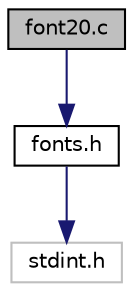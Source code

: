 digraph "font20.c"
{
 // LATEX_PDF_SIZE
  bgcolor="transparent";
  edge [fontname="Helvetica",fontsize="10",labelfontname="Helvetica",labelfontsize="10"];
  node [fontname="Helvetica",fontsize="10",shape=record];
  Node1 [label="font20.c",height=0.2,width=0.4,color="black", fillcolor="grey75", style="filled", fontcolor="black",tooltip="This file provides text font20 for STM32xx-EVAL's LCD driver."];
  Node1 -> Node2 [color="midnightblue",fontsize="10",style="solid",fontname="Helvetica"];
  Node2 [label="fonts.h",height=0.2,width=0.4,color="black",URL="$fonts_8h.html",tooltip="Header for fonts.c file."];
  Node2 -> Node3 [color="midnightblue",fontsize="10",style="solid",fontname="Helvetica"];
  Node3 [label="stdint.h",height=0.2,width=0.4,color="grey75",tooltip=" "];
}
